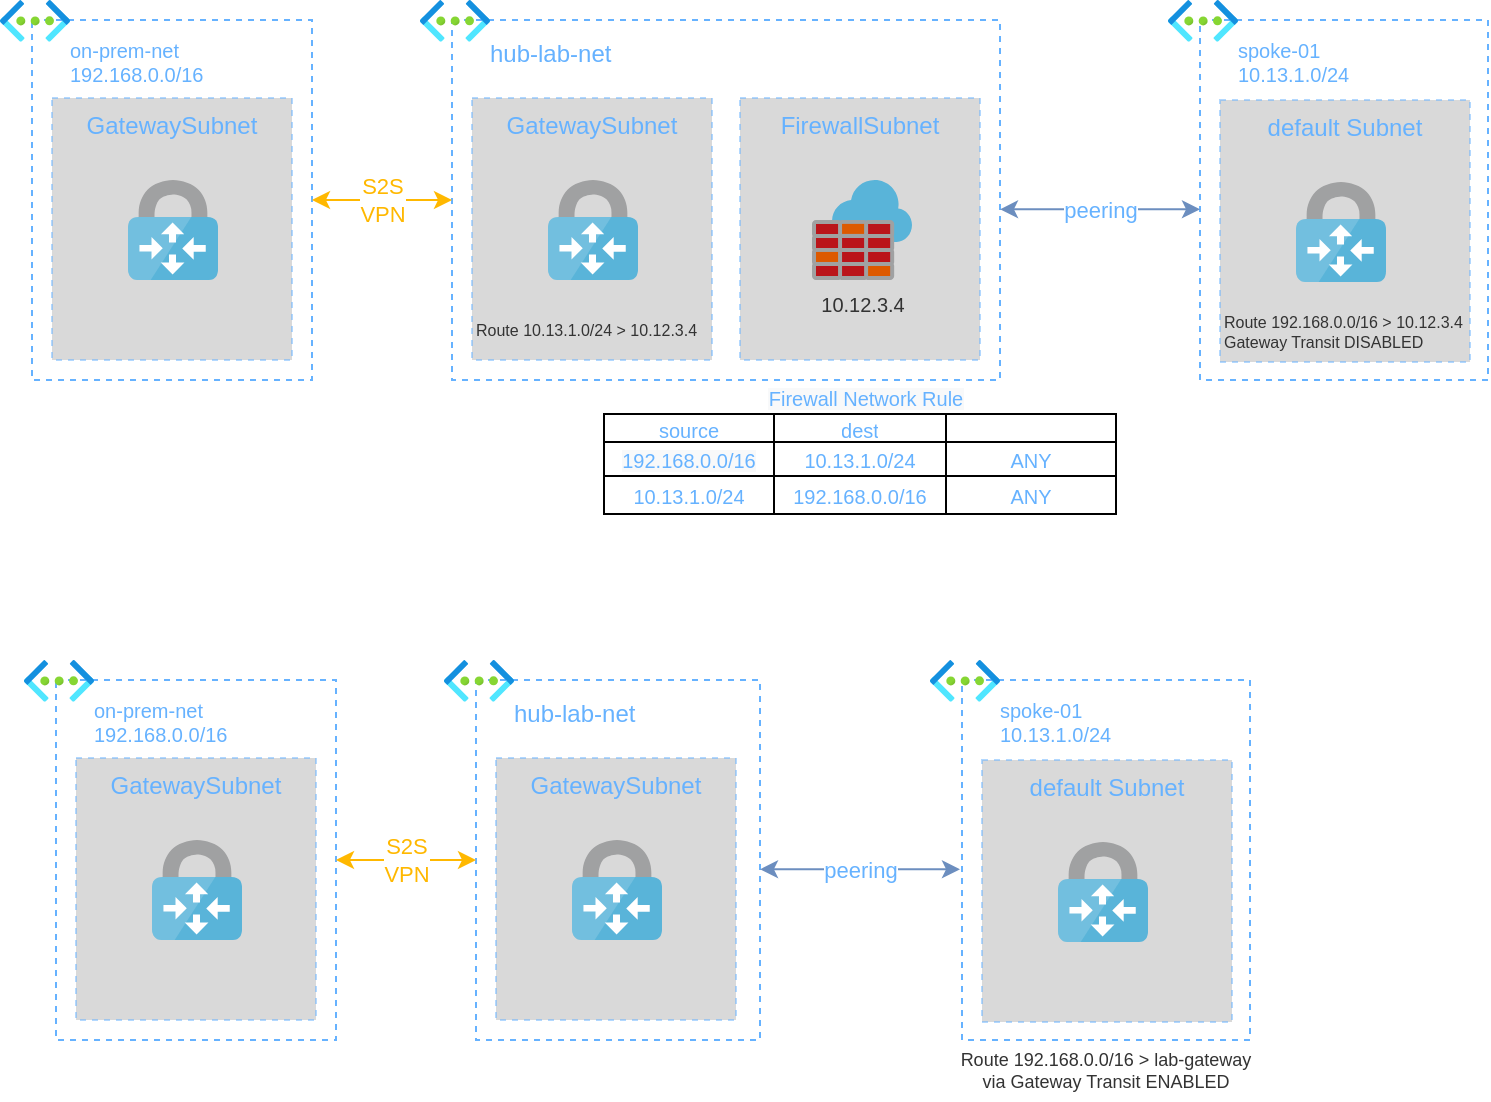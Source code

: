 <mxfile version="16.5.1" type="device"><diagram id="XEqlPr2Dh8AWdDsXafGU" name="Page-1"><mxGraphModel dx="1102" dy="977" grid="1" gridSize="10" guides="1" tooltips="1" connect="1" arrows="1" fold="1" page="1" pageScale="1" pageWidth="827" pageHeight="1169" math="0" shadow="0"><root><mxCell id="0"/><mxCell id="1" parent="0"/><mxCell id="q5TfupzP_GXn3ltbcN6V-25" value="Route 192.168.0.0/16 &amp;gt; lab-gateway&lt;br style=&quot;font-size: 9px;&quot;&gt;via Gateway Transit ENABLED" style="text;html=1;strokeColor=none;fillColor=none;align=center;verticalAlign=middle;whiteSpace=wrap;rounded=0;fontColor=#333333;fontSize=9;" parent="1" vertex="1"><mxGeometry x="503" y="1120" width="160" height="30" as="geometry"/></mxCell><mxCell id="q5TfupzP_GXn3ltbcN6V-26" value="on-prem-net&lt;br style=&quot;font-size: 10px;&quot;&gt;192.168.0.0/16" style="rounded=0;whiteSpace=wrap;html=1;fillColor=none;dashed=1;align=left;verticalAlign=top;strokeColor=#66B2FF;fontColor=#66B2FF;spacingTop=3;spacingLeft=17;fontSize=10;" parent="1" vertex="1"><mxGeometry x="46" y="610" width="140" height="180" as="geometry"/></mxCell><mxCell id="q5TfupzP_GXn3ltbcN6V-27" value="GatewaySubnet" style="rounded=0;whiteSpace=wrap;html=1;dashed=1;fontColor=#66B2FF;strokeColor=#66B2FF;fillColor=#B3B3B3;opacity=50;verticalAlign=top;" parent="1" vertex="1"><mxGeometry x="56" y="649" width="120" height="131" as="geometry"/></mxCell><mxCell id="q5TfupzP_GXn3ltbcN6V-28" value="" style="aspect=fixed;html=1;points=[];align=center;image;fontSize=12;image=img/lib/azure2/networking/Virtual_Networks.svg;dashed=1;labelBackgroundColor=none;fontColor=#333333;strokeColor=#66B2FF;fillColor=#B3B3B3;" parent="1" vertex="1"><mxGeometry x="30" y="600" width="35" height="20.9" as="geometry"/></mxCell><mxCell id="q5TfupzP_GXn3ltbcN6V-29" value="" style="sketch=0;aspect=fixed;html=1;points=[];align=center;image;fontSize=12;image=img/lib/mscae/VPN_Gateway.svg;" parent="1" vertex="1"><mxGeometry x="94" y="690" width="45" height="50" as="geometry"/></mxCell><mxCell id="q5TfupzP_GXn3ltbcN6V-30" value="hub-lab-net" style="rounded=0;whiteSpace=wrap;html=1;fillColor=none;dashed=1;align=left;verticalAlign=top;strokeColor=#66B2FF;fontColor=#66B2FF;spacingTop=3;spacingLeft=17;" parent="1" vertex="1"><mxGeometry x="256" y="610" width="274" height="180" as="geometry"/></mxCell><mxCell id="q5TfupzP_GXn3ltbcN6V-31" value="GatewaySubnet" style="rounded=0;whiteSpace=wrap;html=1;dashed=1;fontColor=#66B2FF;strokeColor=#66B2FF;fillColor=#B3B3B3;opacity=50;verticalAlign=top;" parent="1" vertex="1"><mxGeometry x="266" y="649" width="120" height="131" as="geometry"/></mxCell><mxCell id="q5TfupzP_GXn3ltbcN6V-32" value="" style="aspect=fixed;html=1;points=[];align=center;image;fontSize=12;image=img/lib/azure2/networking/Virtual_Networks.svg;dashed=1;labelBackgroundColor=none;fontColor=#333333;strokeColor=#66B2FF;fillColor=#B3B3B3;" parent="1" vertex="1"><mxGeometry x="240" y="600" width="35" height="20.9" as="geometry"/></mxCell><mxCell id="q5TfupzP_GXn3ltbcN6V-33" value="" style="sketch=0;aspect=fixed;html=1;points=[];align=center;image;fontSize=12;image=img/lib/mscae/VPN_Gateway.svg;" parent="1" vertex="1"><mxGeometry x="304" y="690" width="45" height="50" as="geometry"/></mxCell><mxCell id="q5TfupzP_GXn3ltbcN6V-34" value="spoke-01&lt;br style=&quot;font-size: 10px;&quot;&gt;10.13.1.0/24" style="rounded=0;whiteSpace=wrap;html=1;fillColor=none;dashed=1;align=left;verticalAlign=top;strokeColor=#66B2FF;fontColor=#66B2FF;spacingTop=3;spacingLeft=17;fontSize=10;" parent="1" vertex="1"><mxGeometry x="630" y="610" width="144" height="180" as="geometry"/></mxCell><mxCell id="q5TfupzP_GXn3ltbcN6V-35" value="default Subnet&lt;br&gt;" style="rounded=0;whiteSpace=wrap;html=1;dashed=1;fontColor=#66B2FF;strokeColor=#66B2FF;fillColor=#B3B3B3;opacity=50;verticalAlign=top;" parent="1" vertex="1"><mxGeometry x="640" y="650" width="125" height="131" as="geometry"/></mxCell><mxCell id="q5TfupzP_GXn3ltbcN6V-36" value="" style="aspect=fixed;html=1;points=[];align=center;image;fontSize=12;image=img/lib/azure2/networking/Virtual_Networks.svg;dashed=1;labelBackgroundColor=none;fontColor=#333333;strokeColor=#66B2FF;fillColor=#B3B3B3;" parent="1" vertex="1"><mxGeometry x="614" y="600" width="35" height="20.9" as="geometry"/></mxCell><mxCell id="q5TfupzP_GXn3ltbcN6V-37" value="" style="sketch=0;aspect=fixed;html=1;points=[];align=center;image;fontSize=12;image=img/lib/mscae/VPN_Gateway.svg;" parent="1" vertex="1"><mxGeometry x="678" y="691" width="45" height="50" as="geometry"/></mxCell><mxCell id="q5TfupzP_GXn3ltbcN6V-38" value="S2S&lt;br&gt;VPN" style="endArrow=classic;startArrow=classic;html=1;rounded=0;fontColor=#FFB800;strokeColor=#FFB800;entryX=0;entryY=0.5;entryDx=0;entryDy=0;exitX=1;exitY=0.5;exitDx=0;exitDy=0;" parent="1" source="q5TfupzP_GXn3ltbcN6V-26" target="q5TfupzP_GXn3ltbcN6V-30" edge="1"><mxGeometry width="50" height="50" relative="1" as="geometry"><mxPoint x="240" y="1000" as="sourcePoint"/><mxPoint x="290" y="950" as="targetPoint"/></mxGeometry></mxCell><mxCell id="q5TfupzP_GXn3ltbcN6V-40" value="FirewallSubnet" style="rounded=0;whiteSpace=wrap;html=1;dashed=1;fontColor=#66B2FF;strokeColor=#66B2FF;fillColor=#B3B3B3;opacity=50;verticalAlign=top;" parent="1" vertex="1"><mxGeometry x="400" y="649" width="120" height="131" as="geometry"/></mxCell><mxCell id="q5TfupzP_GXn3ltbcN6V-41" value="10.12.3.4" style="sketch=0;aspect=fixed;html=1;points=[];align=center;image;fontSize=10;image=img/lib/mscae/Azure_Firewall.svg;fontColor=#333333;labelBackgroundColor=none;" parent="1" vertex="1"><mxGeometry x="436" y="690" width="50" height="50" as="geometry"/></mxCell><mxCell id="q5TfupzP_GXn3ltbcN6V-42" value="Route 192.168.0.0/16 &amp;gt; 10.12.3.4&lt;br style=&quot;font-size: 8px;&quot;&gt;&lt;div style=&quot;font-size: 8px;&quot;&gt;&lt;span style=&quot;font-size: 8px;&quot;&gt;Gateway Transit DISABLED&lt;/span&gt;&lt;/div&gt;" style="text;html=1;strokeColor=none;fillColor=none;align=left;verticalAlign=middle;whiteSpace=wrap;rounded=0;fontColor=#333333;fontSize=8;" parent="1" vertex="1"><mxGeometry x="640" y="751" width="130" height="30" as="geometry"/></mxCell><mxCell id="q5TfupzP_GXn3ltbcN6V-43" value="Route 10.13.1.0/24 &amp;gt; 10.12.3.4" style="text;html=1;strokeColor=none;fillColor=none;align=left;verticalAlign=middle;whiteSpace=wrap;rounded=0;fontColor=#333333;fontSize=8;" parent="1" vertex="1"><mxGeometry x="266" y="750" width="135" height="30" as="geometry"/></mxCell><mxCell id="q5TfupzP_GXn3ltbcN6V-46" value="peering" style="endArrow=classic;startArrow=classic;html=1;rounded=0;fontColor=#66B2FF;strokeColor=#6c8ebf;entryX=0;entryY=0.5;entryDx=0;entryDy=0;exitX=1;exitY=0.5;exitDx=0;exitDy=0;fillColor=#dae8fc;" parent="1" edge="1"><mxGeometry width="50" height="50" relative="1" as="geometry"><mxPoint x="530" y="704.66" as="sourcePoint"/><mxPoint x="630" y="704.66" as="targetPoint"/></mxGeometry></mxCell><mxCell id="q5TfupzP_GXn3ltbcN6V-48" value="" style="shape=table;html=1;whiteSpace=wrap;startSize=0;container=1;collapsible=0;childLayout=tableLayout;labelBackgroundColor=none;fontSize=10;fontColor=#66B2FF;" parent="1" vertex="1"><mxGeometry x="332" y="807" width="256" height="50" as="geometry"/></mxCell><mxCell id="q5TfupzP_GXn3ltbcN6V-49" value="" style="shape=tableRow;horizontal=0;startSize=0;swimlaneHead=0;swimlaneBody=0;top=0;left=0;bottom=0;right=0;collapsible=0;dropTarget=0;fillColor=none;points=[[0,0.5],[1,0.5]];portConstraint=eastwest;labelBackgroundColor=none;fontSize=10;fontColor=#66B2FF;" parent="q5TfupzP_GXn3ltbcN6V-48" vertex="1"><mxGeometry width="256" height="14" as="geometry"/></mxCell><mxCell id="q5TfupzP_GXn3ltbcN6V-50" value="source" style="shape=partialRectangle;html=1;whiteSpace=wrap;connectable=0;fillColor=none;top=0;left=0;bottom=0;right=0;overflow=hidden;labelBackgroundColor=none;fontSize=10;fontColor=#66B2FF;" parent="q5TfupzP_GXn3ltbcN6V-49" vertex="1"><mxGeometry width="85" height="14" as="geometry"><mxRectangle width="85" height="14" as="alternateBounds"/></mxGeometry></mxCell><mxCell id="q5TfupzP_GXn3ltbcN6V-51" value="dest" style="shape=partialRectangle;html=1;whiteSpace=wrap;connectable=0;fillColor=none;top=0;left=0;bottom=0;right=0;overflow=hidden;labelBackgroundColor=none;fontSize=10;fontColor=#66B2FF;" parent="q5TfupzP_GXn3ltbcN6V-49" vertex="1"><mxGeometry x="85" width="86" height="14" as="geometry"><mxRectangle width="86" height="14" as="alternateBounds"/></mxGeometry></mxCell><mxCell id="q5TfupzP_GXn3ltbcN6V-52" value="" style="shape=partialRectangle;html=1;whiteSpace=wrap;connectable=0;fillColor=none;top=0;left=0;bottom=0;right=0;overflow=hidden;labelBackgroundColor=none;fontSize=10;fontColor=#66B2FF;" parent="q5TfupzP_GXn3ltbcN6V-49" vertex="1"><mxGeometry x="171" width="85" height="14" as="geometry"><mxRectangle width="85" height="14" as="alternateBounds"/></mxGeometry></mxCell><mxCell id="q5TfupzP_GXn3ltbcN6V-53" value="" style="shape=tableRow;horizontal=0;startSize=0;swimlaneHead=0;swimlaneBody=0;top=0;left=0;bottom=0;right=0;collapsible=0;dropTarget=0;fillColor=none;points=[[0,0.5],[1,0.5]];portConstraint=eastwest;labelBackgroundColor=none;fontSize=10;fontColor=#66B2FF;" parent="q5TfupzP_GXn3ltbcN6V-48" vertex="1"><mxGeometry y="14" width="256" height="17" as="geometry"/></mxCell><mxCell id="q5TfupzP_GXn3ltbcN6V-54" value="&lt;span style=&quot;color: rgb(102 , 178 , 255) ; font-family: &amp;#34;helvetica&amp;#34; ; font-size: 10px ; font-style: normal ; font-weight: 400 ; letter-spacing: normal ; text-align: center ; text-indent: 0px ; text-transform: none ; word-spacing: 0px ; background-color: rgb(248 , 249 , 250) ; display: inline ; float: none&quot;&gt;192.168.0.0/16&lt;/span&gt;" style="shape=partialRectangle;html=1;whiteSpace=wrap;connectable=0;fillColor=none;top=0;left=0;bottom=0;right=0;overflow=hidden;labelBackgroundColor=none;fontSize=10;fontColor=#66B2FF;" parent="q5TfupzP_GXn3ltbcN6V-53" vertex="1"><mxGeometry width="85" height="17" as="geometry"><mxRectangle width="85" height="17" as="alternateBounds"/></mxGeometry></mxCell><mxCell id="q5TfupzP_GXn3ltbcN6V-55" value="&lt;span&gt;10.13.1.0/24&lt;/span&gt;" style="shape=partialRectangle;html=1;whiteSpace=wrap;connectable=0;fillColor=none;top=0;left=0;bottom=0;right=0;overflow=hidden;labelBackgroundColor=none;fontSize=10;fontColor=#66B2FF;" parent="q5TfupzP_GXn3ltbcN6V-53" vertex="1"><mxGeometry x="85" width="86" height="17" as="geometry"><mxRectangle width="86" height="17" as="alternateBounds"/></mxGeometry></mxCell><mxCell id="q5TfupzP_GXn3ltbcN6V-56" value="ANY" style="shape=partialRectangle;html=1;whiteSpace=wrap;connectable=0;fillColor=none;top=0;left=0;bottom=0;right=0;overflow=hidden;labelBackgroundColor=none;fontSize=10;fontColor=#66B2FF;" parent="q5TfupzP_GXn3ltbcN6V-53" vertex="1"><mxGeometry x="171" width="85" height="17" as="geometry"><mxRectangle width="85" height="17" as="alternateBounds"/></mxGeometry></mxCell><mxCell id="q5TfupzP_GXn3ltbcN6V-57" value="" style="shape=tableRow;horizontal=0;startSize=0;swimlaneHead=0;swimlaneBody=0;top=0;left=0;bottom=0;right=0;collapsible=0;dropTarget=0;fillColor=none;points=[[0,0.5],[1,0.5]];portConstraint=eastwest;labelBackgroundColor=none;fontSize=10;fontColor=#66B2FF;" parent="q5TfupzP_GXn3ltbcN6V-48" vertex="1"><mxGeometry y="31" width="256" height="19" as="geometry"/></mxCell><mxCell id="q5TfupzP_GXn3ltbcN6V-58" value="&lt;span&gt;10.13.1.0/24&lt;/span&gt;" style="shape=partialRectangle;html=1;whiteSpace=wrap;connectable=0;fillColor=none;top=0;left=0;bottom=0;right=0;overflow=hidden;labelBackgroundColor=none;fontSize=10;fontColor=#66B2FF;" parent="q5TfupzP_GXn3ltbcN6V-57" vertex="1"><mxGeometry width="85" height="19" as="geometry"><mxRectangle width="85" height="19" as="alternateBounds"/></mxGeometry></mxCell><mxCell id="q5TfupzP_GXn3ltbcN6V-59" value="&lt;span style=&quot;font-family: &amp;#34;helvetica&amp;#34;&quot;&gt;192.168.0.0/16&lt;/span&gt;" style="shape=partialRectangle;html=1;whiteSpace=wrap;connectable=0;fillColor=none;top=0;left=0;bottom=0;right=0;overflow=hidden;labelBackgroundColor=none;fontSize=10;fontColor=#66B2FF;" parent="q5TfupzP_GXn3ltbcN6V-57" vertex="1"><mxGeometry x="85" width="86" height="19" as="geometry"><mxRectangle width="86" height="19" as="alternateBounds"/></mxGeometry></mxCell><mxCell id="q5TfupzP_GXn3ltbcN6V-60" value="ANY" style="shape=partialRectangle;html=1;whiteSpace=wrap;connectable=0;fillColor=none;top=0;left=0;bottom=0;right=0;overflow=hidden;pointerEvents=1;labelBackgroundColor=none;fontSize=10;fontColor=#66B2FF;" parent="q5TfupzP_GXn3ltbcN6V-57" vertex="1"><mxGeometry x="171" width="85" height="19" as="geometry"><mxRectangle width="85" height="19" as="alternateBounds"/></mxGeometry></mxCell><mxCell id="q5TfupzP_GXn3ltbcN6V-61" value="&lt;span style=&quot;color: rgb(102 , 178 , 255) ; font-family: &amp;#34;helvetica&amp;#34; ; font-size: 10px ; font-style: normal ; font-weight: 400 ; letter-spacing: normal ; text-align: center ; text-indent: 0px ; text-transform: none ; word-spacing: 0px ; background-color: rgb(248 , 249 , 250) ; display: inline ; float: none&quot;&gt;Firewall Network Rule&lt;/span&gt;" style="shape=partialRectangle;html=1;whiteSpace=wrap;connectable=0;fillColor=none;top=0;left=0;bottom=0;right=0;overflow=hidden;labelBackgroundColor=none;fontSize=10;fontColor=#66B2FF;" parent="1" vertex="1"><mxGeometry x="406" y="790" width="114" height="17" as="geometry"><mxRectangle width="85" height="17" as="alternateBounds"/></mxGeometry></mxCell><mxCell id="q5TfupzP_GXn3ltbcN6V-63" value="on-prem-net&lt;br style=&quot;font-size: 10px;&quot;&gt;192.168.0.0/16" style="rounded=0;whiteSpace=wrap;html=1;fillColor=none;dashed=1;align=left;verticalAlign=top;strokeColor=#66B2FF;fontColor=#66B2FF;spacingTop=3;spacingLeft=17;fontSize=10;" parent="1" vertex="1"><mxGeometry x="58" y="940" width="140" height="180" as="geometry"/></mxCell><mxCell id="q5TfupzP_GXn3ltbcN6V-64" value="GatewaySubnet" style="rounded=0;whiteSpace=wrap;html=1;dashed=1;fontColor=#66B2FF;strokeColor=#66B2FF;fillColor=#B3B3B3;opacity=50;verticalAlign=top;" parent="1" vertex="1"><mxGeometry x="68" y="979" width="120" height="131" as="geometry"/></mxCell><mxCell id="q5TfupzP_GXn3ltbcN6V-65" value="" style="aspect=fixed;html=1;points=[];align=center;image;fontSize=12;image=img/lib/azure2/networking/Virtual_Networks.svg;dashed=1;labelBackgroundColor=none;fontColor=#333333;strokeColor=#66B2FF;fillColor=#B3B3B3;" parent="1" vertex="1"><mxGeometry x="42" y="930" width="35" height="20.9" as="geometry"/></mxCell><mxCell id="q5TfupzP_GXn3ltbcN6V-66" value="" style="sketch=0;aspect=fixed;html=1;points=[];align=center;image;fontSize=12;image=img/lib/mscae/VPN_Gateway.svg;" parent="1" vertex="1"><mxGeometry x="106" y="1020" width="45" height="50" as="geometry"/></mxCell><mxCell id="q5TfupzP_GXn3ltbcN6V-67" value="hub-lab-net" style="rounded=0;whiteSpace=wrap;html=1;fillColor=none;dashed=1;align=left;verticalAlign=top;strokeColor=#66B2FF;fontColor=#66B2FF;spacingTop=3;spacingLeft=17;" parent="1" vertex="1"><mxGeometry x="268" y="940" width="142" height="180" as="geometry"/></mxCell><mxCell id="q5TfupzP_GXn3ltbcN6V-68" value="GatewaySubnet" style="rounded=0;whiteSpace=wrap;html=1;dashed=1;fontColor=#66B2FF;strokeColor=#66B2FF;fillColor=#B3B3B3;opacity=50;verticalAlign=top;" parent="1" vertex="1"><mxGeometry x="278" y="979" width="120" height="131" as="geometry"/></mxCell><mxCell id="q5TfupzP_GXn3ltbcN6V-69" value="" style="aspect=fixed;html=1;points=[];align=center;image;fontSize=12;image=img/lib/azure2/networking/Virtual_Networks.svg;dashed=1;labelBackgroundColor=none;fontColor=#333333;strokeColor=#66B2FF;fillColor=#B3B3B3;" parent="1" vertex="1"><mxGeometry x="252" y="930" width="35" height="20.9" as="geometry"/></mxCell><mxCell id="q5TfupzP_GXn3ltbcN6V-70" value="" style="sketch=0;aspect=fixed;html=1;points=[];align=center;image;fontSize=12;image=img/lib/mscae/VPN_Gateway.svg;" parent="1" vertex="1"><mxGeometry x="316" y="1020" width="45" height="50" as="geometry"/></mxCell><mxCell id="q5TfupzP_GXn3ltbcN6V-71" value="spoke-01&lt;br style=&quot;font-size: 10px;&quot;&gt;10.13.1.0/24" style="rounded=0;whiteSpace=wrap;html=1;fillColor=none;dashed=1;align=left;verticalAlign=top;strokeColor=#66B2FF;fontColor=#66B2FF;spacingTop=3;spacingLeft=17;fontSize=10;" parent="1" vertex="1"><mxGeometry x="511" y="940" width="144" height="180" as="geometry"/></mxCell><mxCell id="q5TfupzP_GXn3ltbcN6V-72" value="default Subnet&lt;br&gt;" style="rounded=0;whiteSpace=wrap;html=1;dashed=1;fontColor=#66B2FF;strokeColor=#66B2FF;fillColor=#B3B3B3;opacity=50;verticalAlign=top;" parent="1" vertex="1"><mxGeometry x="521" y="980" width="125" height="131" as="geometry"/></mxCell><mxCell id="q5TfupzP_GXn3ltbcN6V-73" value="" style="aspect=fixed;html=1;points=[];align=center;image;fontSize=12;image=img/lib/azure2/networking/Virtual_Networks.svg;dashed=1;labelBackgroundColor=none;fontColor=#333333;strokeColor=#66B2FF;fillColor=#B3B3B3;" parent="1" vertex="1"><mxGeometry x="495" y="930" width="35" height="20.9" as="geometry"/></mxCell><mxCell id="q5TfupzP_GXn3ltbcN6V-74" value="" style="sketch=0;aspect=fixed;html=1;points=[];align=center;image;fontSize=12;image=img/lib/mscae/VPN_Gateway.svg;" parent="1" vertex="1"><mxGeometry x="559" y="1021" width="45" height="50" as="geometry"/></mxCell><mxCell id="q5TfupzP_GXn3ltbcN6V-75" value="S2S&lt;br&gt;VPN" style="endArrow=classic;startArrow=classic;html=1;rounded=0;fontColor=#FFB800;strokeColor=#FFB800;entryX=0;entryY=0.5;entryDx=0;entryDy=0;exitX=1;exitY=0.5;exitDx=0;exitDy=0;" parent="1" source="q5TfupzP_GXn3ltbcN6V-63" target="q5TfupzP_GXn3ltbcN6V-67" edge="1"><mxGeometry width="50" height="50" relative="1" as="geometry"><mxPoint x="252" y="1330" as="sourcePoint"/><mxPoint x="302" y="1280" as="targetPoint"/></mxGeometry></mxCell><mxCell id="q5TfupzP_GXn3ltbcN6V-79" value="peering" style="endArrow=classic;startArrow=classic;html=1;rounded=0;fontColor=#66B2FF;strokeColor=#6c8ebf;entryX=0;entryY=0.5;entryDx=0;entryDy=0;exitX=1;exitY=0.5;exitDx=0;exitDy=0;fillColor=#dae8fc;" parent="1" edge="1"><mxGeometry width="50" height="50" relative="1" as="geometry"><mxPoint x="410" y="1034.66" as="sourcePoint"/><mxPoint x="510" y="1034.66" as="targetPoint"/></mxGeometry></mxCell></root></mxGraphModel></diagram></mxfile>